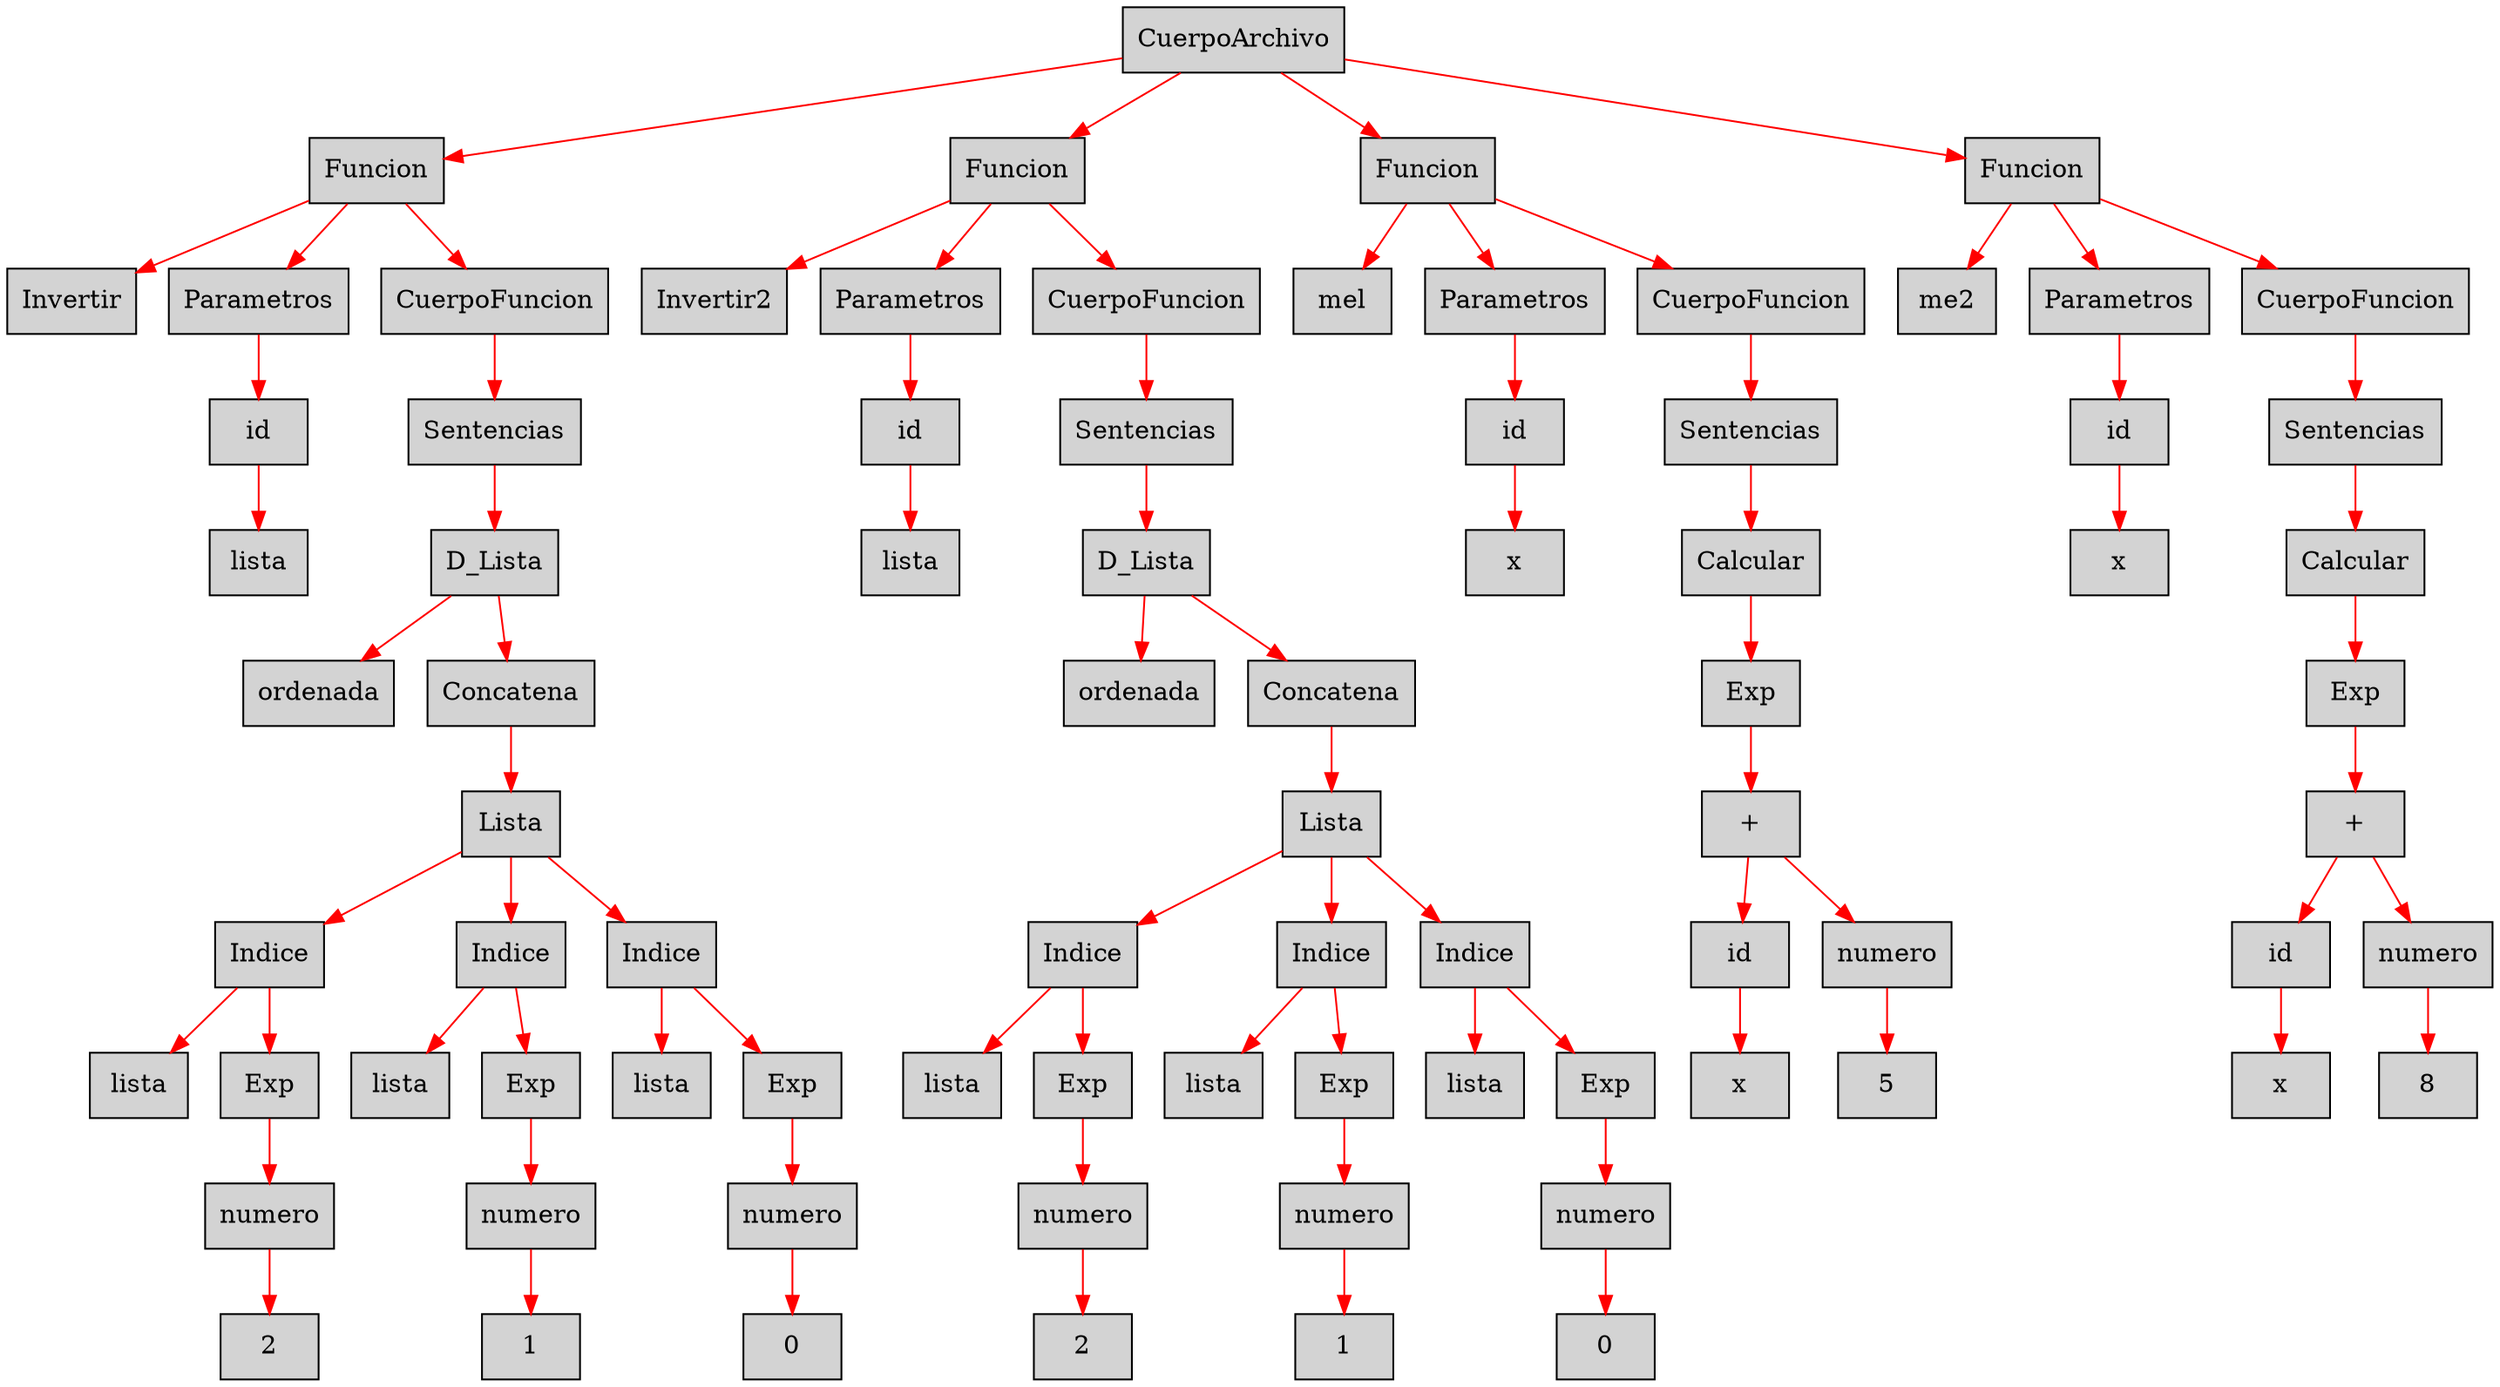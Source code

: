 digraph G {node[shape=box, style=filled]; edge[color=red]
node1016334413[label="CuerpoArchivo"];
 node1016334413->node707871437;node707871437[label="Funcion"];
 node707871437->node437513195;node437513195[label="Invertir"];
 node707871437->node819081670;node819081670[label="Parametros"];
 node819081670->node739807729;node739807729[label="id"];
 node739807729->node203393429;node203393429[label="lista"];
 node707871437->node165046094;node165046094[label="CuerpoFuncion"];
 node165046094->node682310579;node682310579[label="Sentencias"];
 node682310579->node1079291982;node1079291982[label="D_Lista"];
 node1079291982->node813157104;node813157104[label="ordenada"];
 node1079291982->node169949095;node169949095[label="Concatena"];
 node169949095->node2066150387;node2066150387[label="Lista"];
 node2066150387->node504756761;node504756761[label="Indice"];
 node504756761->node280728417;node280728417[label="lista"];
 node504756761->node329519838;node329519838[label="Exp"];
 node329519838->node1607582258;node1607582258[label="numero"];
 node1607582258->node1856319203;node1856319203[label="2"];
 node2066150387->node583637197;node583637197[label="Indice"];
 node583637197->node298339496;node298339496[label="lista"];
 node583637197->node1079631089;node1079631089[label="Exp"];
 node1079631089->node130822191;node130822191[label="numero"];
 node130822191->node1772998635;node1772998635[label="1"];
 node2066150387->node978543482;node978543482[label="Indice"];
 node978543482->node878939797;node878939797[label="lista"];
 node978543482->node1380490622;node1380490622[label="Exp"];
 node1380490622->node1436402251;node1436402251[label="numero"];
 node1436402251->node1953768241;node1953768241[label="0"];
 node1016334413->node1556814860;node1556814860[label="Funcion"];
 node1556814860->node1258211718;node1258211718[label="Invertir2"];
 node1556814860->node1900729608;node1900729608[label="Parametros"];
 node1900729608->node619847099;node619847099[label="id"];
 node619847099->node542989909;node542989909[label="lista"];
 node1556814860->node475205921;node475205921[label="CuerpoFuncion"];
 node475205921->node999716150;node999716150[label="Sentencias"];
 node999716150->node264091706;node264091706[label="D_Lista"];
 node264091706->node1171845230;node1171845230[label="ordenada"];
 node264091706->node1090927597;node1090927597[label="Concatena"];
 node1090927597->node1227999550;node1227999550[label="Lista"];
 node1227999550->node724554826;node724554826[label="Indice"];
 node724554826->node703990465;node703990465[label="lista"];
 node724554826->node1499436353;node1499436353[label="Exp"];
 node1499436353->node518049645;node518049645[label="numero"];
 node518049645->node1262011775;node1262011775[label="2"];
 node1227999550->node1384214235;node1384214235[label="Indice"];
 node1384214235->node2001800279;node2001800279[label="lista"];
 node1384214235->node1876049527;node1876049527[label="Exp"];
 node1876049527->node1649155535;node1649155535[label="numero"];
 node1649155535->node1004683499;node1004683499[label="1"];
 node1227999550->node1143918708;node1143918708[label="Indice"];
 node1143918708->node988905216;node988905216[label="lista"];
 node1143918708->node953266164;node953266164[label="Exp"];
 node953266164->node295523613;node295523613[label="numero"];
 node295523613->node587373098;node587373098[label="0"];
 node1016334413->node305854517;node305854517[label="Funcion"];
 node305854517->node656493449;node656493449[label="mel"];
 node305854517->node1550829517;node1550829517[label="Parametros"];
 node1550829517->node1795937696;node1795937696[label="id"];
 node1795937696->node783639460;node783639460[label="x"];
 node305854517->node65341688;node65341688[label="CuerpoFuncion"];
 node65341688->node563537638;node563537638[label="Sentencias"];
 node563537638->node344293793;node344293793[label="Calcular"];
 node344293793->node287860950;node287860950[label="Exp"];
 node287860950->node975241411;node975241411[label="+"];
 node975241411->node748052663;node748052663[label="id"];
 node748052663->node338064397;node338064397[label="x"];
 node975241411->node1176162439;node1176162439[label="numero"];
 node1176162439->node1955592095;node1955592095[label="5"];
 node1016334413->node1795404385;node1795404385[label="Funcion"];
 node1795404385->node1277306128;node1277306128[label="me2"];
 node1795404385->node1554795259;node1554795259[label="Parametros"];
 node1554795259->node1469345278;node1469345278[label="id"];
 node1469345278->node561143255;node561143255[label="x"];
 node1795404385->node2091247180;node2091247180[label="CuerpoFuncion"];
 node2091247180->node1122009265;node1122009265[label="Sentencias"];
 node1122009265->node913309326;node913309326[label="Calcular"];
 node913309326->node96506225;node96506225[label="Exp"];
 node96506225->node1443139587;node1443139587[label="+"];
 node1443139587->node271017850;node271017850[label="id"];
 node271017850->node1500868734;node1500868734[label="x"];
 node1443139587->node1488927032;node1488927032[label="numero"];
 node1488927032->node717831844;node717831844[label="8"];

}
